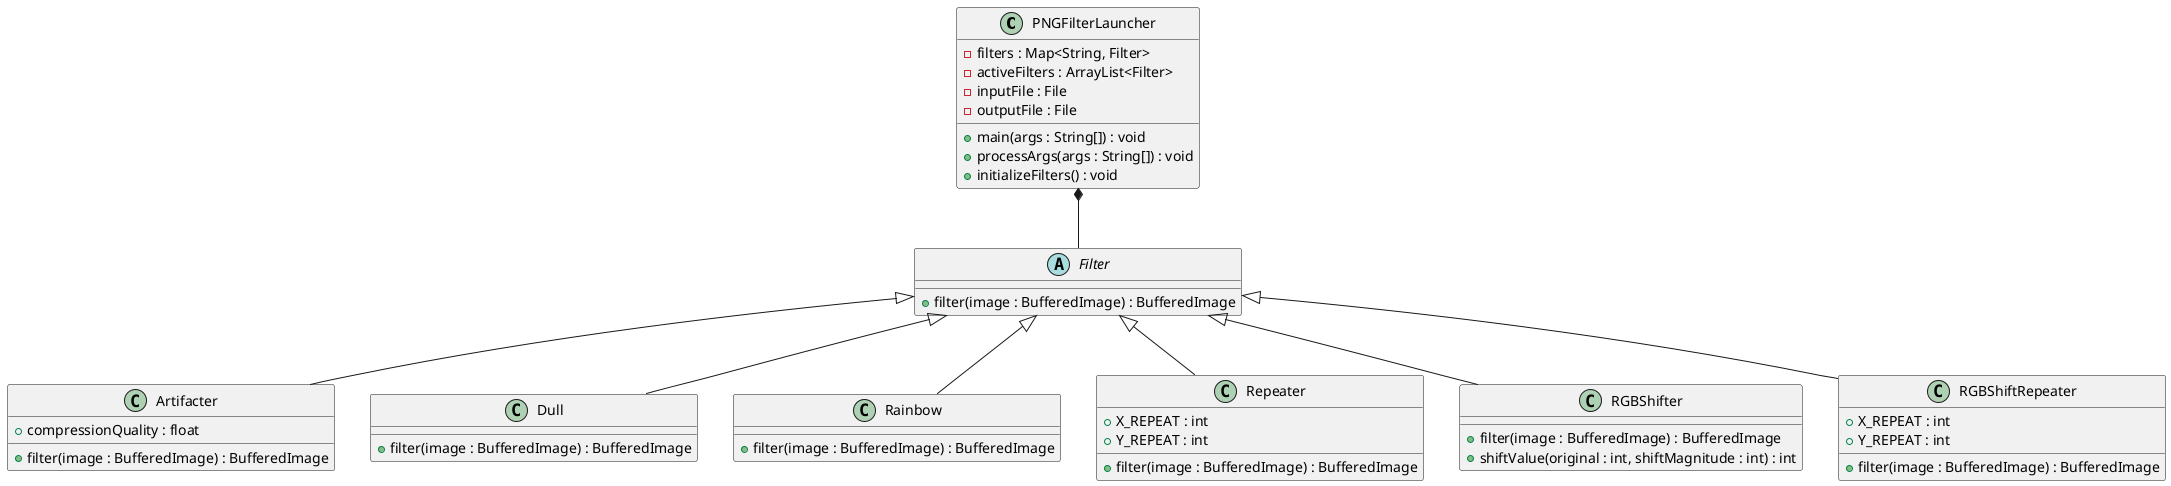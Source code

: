 @startuml
class PNGFilterLauncher {
    - filters : Map<String, Filter>
    - activeFilters : ArrayList<Filter>
    - inputFile : File
    - outputFile : File
    + main(args : String[]) : void
    + processArgs(args : String[]) : void
    + initializeFilters() : void
}

abstract class Filter {
    + filter(image : BufferedImage) : BufferedImage
}

class Artifacter {
    + compressionQuality : float
    + filter(image : BufferedImage) : BufferedImage
}

class Dull {
    + filter(image : BufferedImage) : BufferedImage
}

class Rainbow {
    + filter(image : BufferedImage) : BufferedImage
}

class Repeater {
    + X_REPEAT : int
    + Y_REPEAT : int
    + filter(image : BufferedImage) : BufferedImage
}

class RGBShifter {
    + filter(image : BufferedImage) : BufferedImage
    + shiftValue(original : int, shiftMagnitude : int) : int
}

class RGBShiftRepeater {
    + X_REPEAT : int
    + Y_REPEAT : int
    + filter(image : BufferedImage) : BufferedImage
}

PNGFilterLauncher *-- Filter
Filter <|-- Artifacter
Filter <|-- Dull
Filter <|-- Rainbow
Filter <|-- Repeater
Filter <|-- RGBShifter
Filter <|-- RGBShiftRepeater
@endum